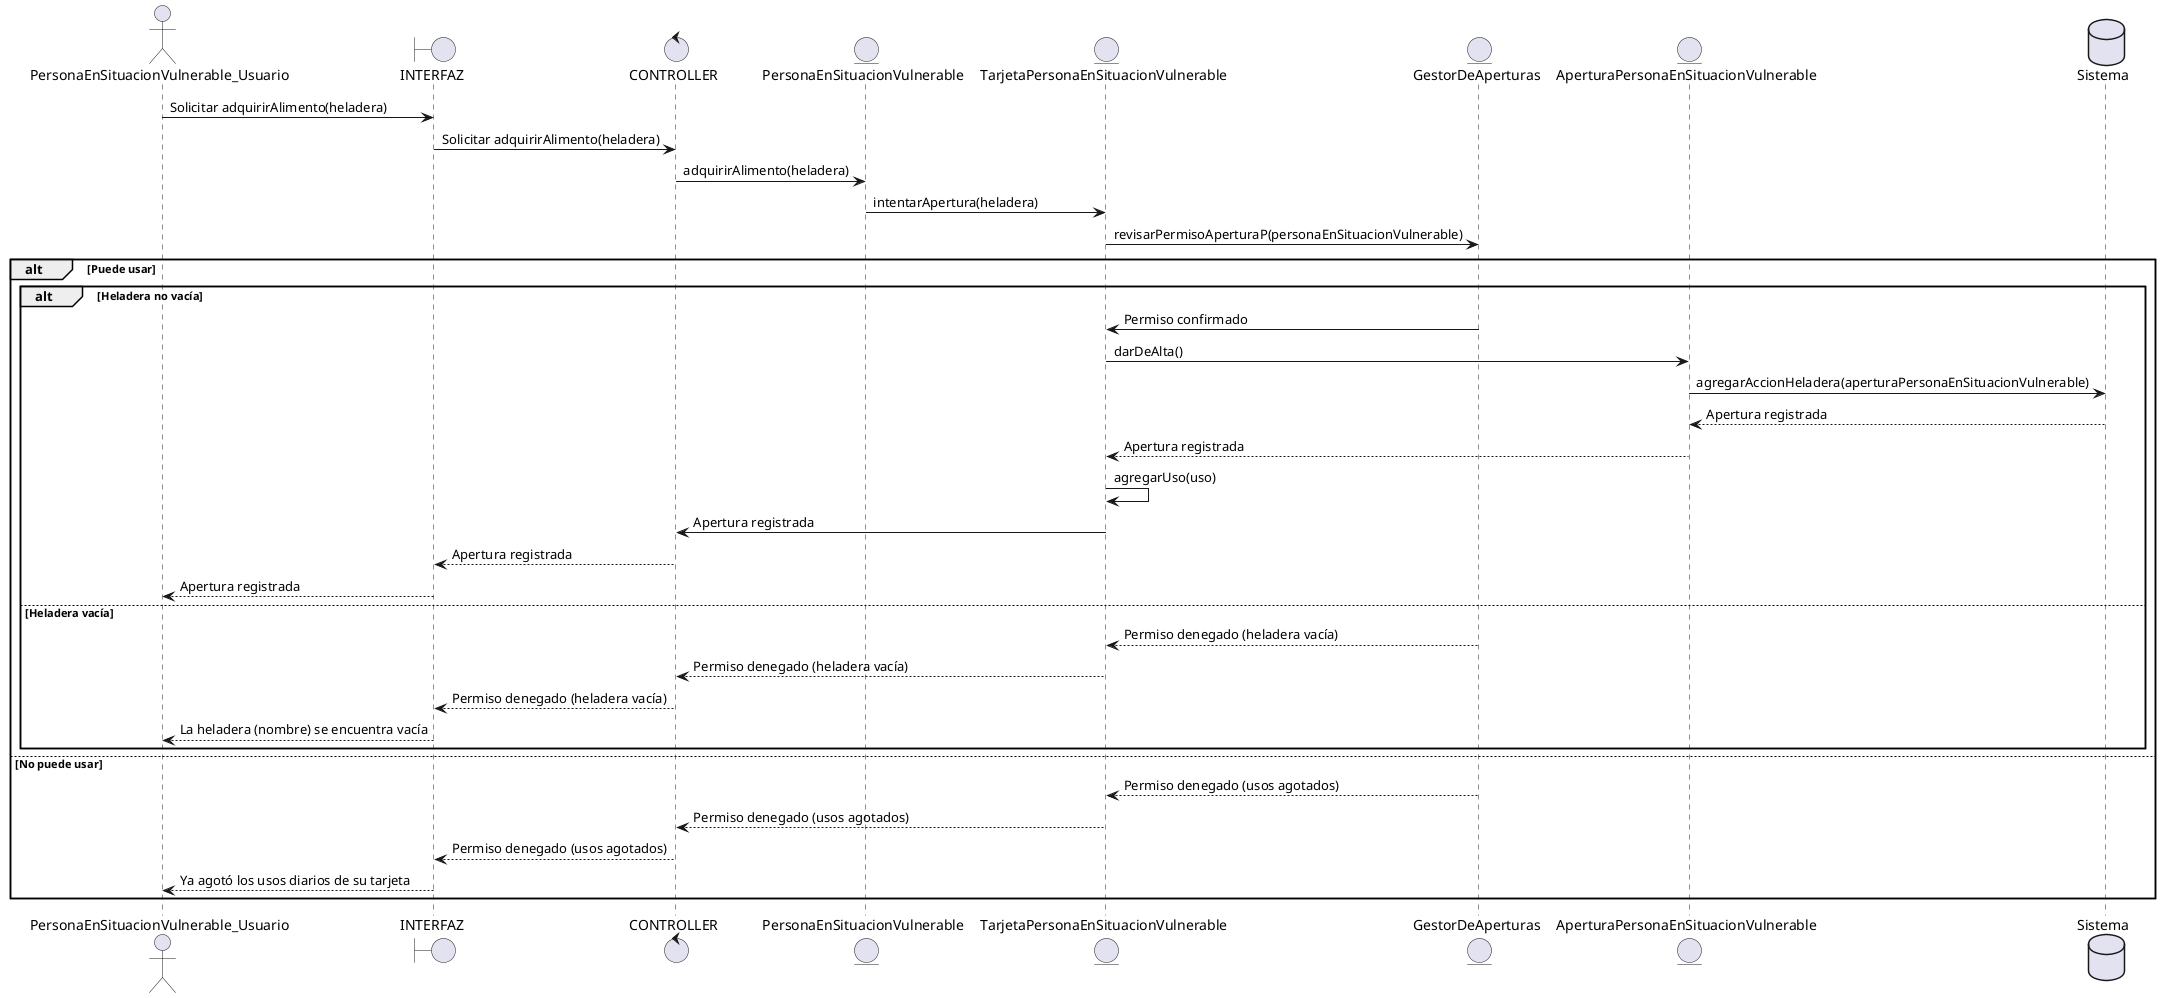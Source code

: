 // TODO: Cambiar este Diagrama

@startuml abrir_heladera
actor PersonaEnSituacionVulnerable_Usuario as User
boundary INTERFAZ
control CONTROLLER
entity "PersonaEnSituacionVulnerable" as PersonaEnSituacionVulnerable
entity "TarjetaPersonaEnSituacionVulnerable" as TarjetaPersonaEnSituacionVulnerable
entity "GestorDeAperturas" as GestorDeAperturas
entity "AperturaPersonaEnSituacionVulnerable" as AperturaPersonaEnSituacionVulnerable
database "Sistema" as Sistema

User -> INTERFAZ: Solicitar adquirirAlimento(heladera)
INTERFAZ -> CONTROLLER: Solicitar adquirirAlimento(heladera)
CONTROLLER -> PersonaEnSituacionVulnerable: adquirirAlimento(heladera)
PersonaEnSituacionVulnerable -> TarjetaPersonaEnSituacionVulnerable: intentarApertura(heladera)
TarjetaPersonaEnSituacionVulnerable -> GestorDeAperturas: revisarPermisoAperturaP(personaEnSituacionVulnerable)
alt Puede usar
    alt Heladera no vacía
        GestorDeAperturas -> TarjetaPersonaEnSituacionVulnerable: Permiso confirmado
        TarjetaPersonaEnSituacionVulnerable -> AperturaPersonaEnSituacionVulnerable: darDeAlta()
        AperturaPersonaEnSituacionVulnerable -> Sistema: agregarAccionHeladera(aperturaPersonaEnSituacionVulnerable)
        Sistema --> AperturaPersonaEnSituacionVulnerable: Apertura registrada
        AperturaPersonaEnSituacionVulnerable --> TarjetaPersonaEnSituacionVulnerable: Apertura registrada
        TarjetaPersonaEnSituacionVulnerable -> TarjetaPersonaEnSituacionVulnerable: agregarUso(uso)
        TarjetaPersonaEnSituacionVulnerable -> CONTROLLER: Apertura registrada
        CONTROLLER --> INTERFAZ: Apertura registrada
        INTERFAZ --> User: Apertura registrada
    else Heladera vacía
        GestorDeAperturas --> TarjetaPersonaEnSituacionVulnerable: Permiso denegado (heladera vacía)
        TarjetaPersonaEnSituacionVulnerable --> CONTROLLER: Permiso denegado (heladera vacía)
        CONTROLLER --> INTERFAZ: Permiso denegado (heladera vacía)
        INTERFAZ --> User: La heladera (nombre) se encuentra vacía
    end
else No puede usar
    GestorDeAperturas --> TarjetaPersonaEnSituacionVulnerable: Permiso denegado (usos agotados)
        TarjetaPersonaEnSituacionVulnerable --> CONTROLLER: Permiso denegado (usos agotados)
        CONTROLLER --> INTERFAZ: Permiso denegado (usos agotados)
        INTERFAZ --> User: Ya agotó los usos diarios de su tarjeta
end
@enduml